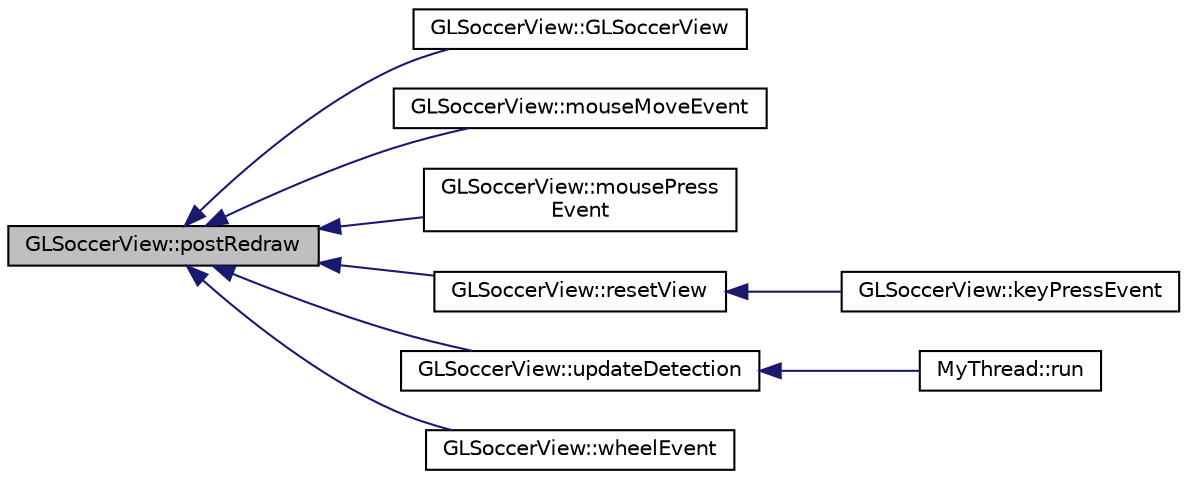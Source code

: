 digraph "GLSoccerView::postRedraw"
{
 // INTERACTIVE_SVG=YES
  edge [fontname="Helvetica",fontsize="10",labelfontname="Helvetica",labelfontsize="10"];
  node [fontname="Helvetica",fontsize="10",shape=record];
  rankdir="LR";
  Node1 [label="GLSoccerView::postRedraw",height=0.2,width=0.4,color="black", fillcolor="grey75", style="filled", fontcolor="black"];
  Node1 -> Node2 [dir="back",color="midnightblue",fontsize="10",style="solid",fontname="Helvetica"];
  Node2 [label="GLSoccerView::GLSoccerView",height=0.2,width=0.4,color="black", fillcolor="white", style="filled",URL="$da/d65/class_g_l_soccer_view.html#a0de66a4968a8f61cf21728a0ebe5c0cd"];
  Node1 -> Node3 [dir="back",color="midnightblue",fontsize="10",style="solid",fontname="Helvetica"];
  Node3 [label="GLSoccerView::mouseMoveEvent",height=0.2,width=0.4,color="black", fillcolor="white", style="filled",URL="$da/d65/class_g_l_soccer_view.html#acf5064ec3428673c18b632021958a1a0"];
  Node1 -> Node4 [dir="back",color="midnightblue",fontsize="10",style="solid",fontname="Helvetica"];
  Node4 [label="GLSoccerView::mousePress\lEvent",height=0.2,width=0.4,color="black", fillcolor="white", style="filled",URL="$da/d65/class_g_l_soccer_view.html#a20c8896e0af8998e26b48a9994cfe330"];
  Node1 -> Node5 [dir="back",color="midnightblue",fontsize="10",style="solid",fontname="Helvetica"];
  Node5 [label="GLSoccerView::resetView",height=0.2,width=0.4,color="black", fillcolor="white", style="filled",URL="$da/d65/class_g_l_soccer_view.html#ad3d291e6d054d19315466a31296337df"];
  Node5 -> Node6 [dir="back",color="midnightblue",fontsize="10",style="solid",fontname="Helvetica"];
  Node6 [label="GLSoccerView::keyPressEvent",height=0.2,width=0.4,color="black", fillcolor="white", style="filled",URL="$da/d65/class_g_l_soccer_view.html#ab42658b7cd663c75aaa7661c86380098"];
  Node1 -> Node7 [dir="back",color="midnightblue",fontsize="10",style="solid",fontname="Helvetica"];
  Node7 [label="GLSoccerView::updateDetection",height=0.2,width=0.4,color="black", fillcolor="white", style="filled",URL="$da/d65/class_g_l_soccer_view.html#a10fb2c66bcda8a965dce36434bfe3a0a"];
  Node7 -> Node8 [dir="back",color="midnightblue",fontsize="10",style="solid",fontname="Helvetica"];
  Node8 [label="MyThread::run",height=0.2,width=0.4,color="black", fillcolor="white", style="filled",URL="$d3/d12/class_my_thread.html#a48f2e366e852087c53705f64e1ee65c2"];
  Node1 -> Node9 [dir="back",color="midnightblue",fontsize="10",style="solid",fontname="Helvetica"];
  Node9 [label="GLSoccerView::wheelEvent",height=0.2,width=0.4,color="black", fillcolor="white", style="filled",URL="$da/d65/class_g_l_soccer_view.html#ac06ddb6e79367a2fefe1f6f2d1d1e543"];
}
